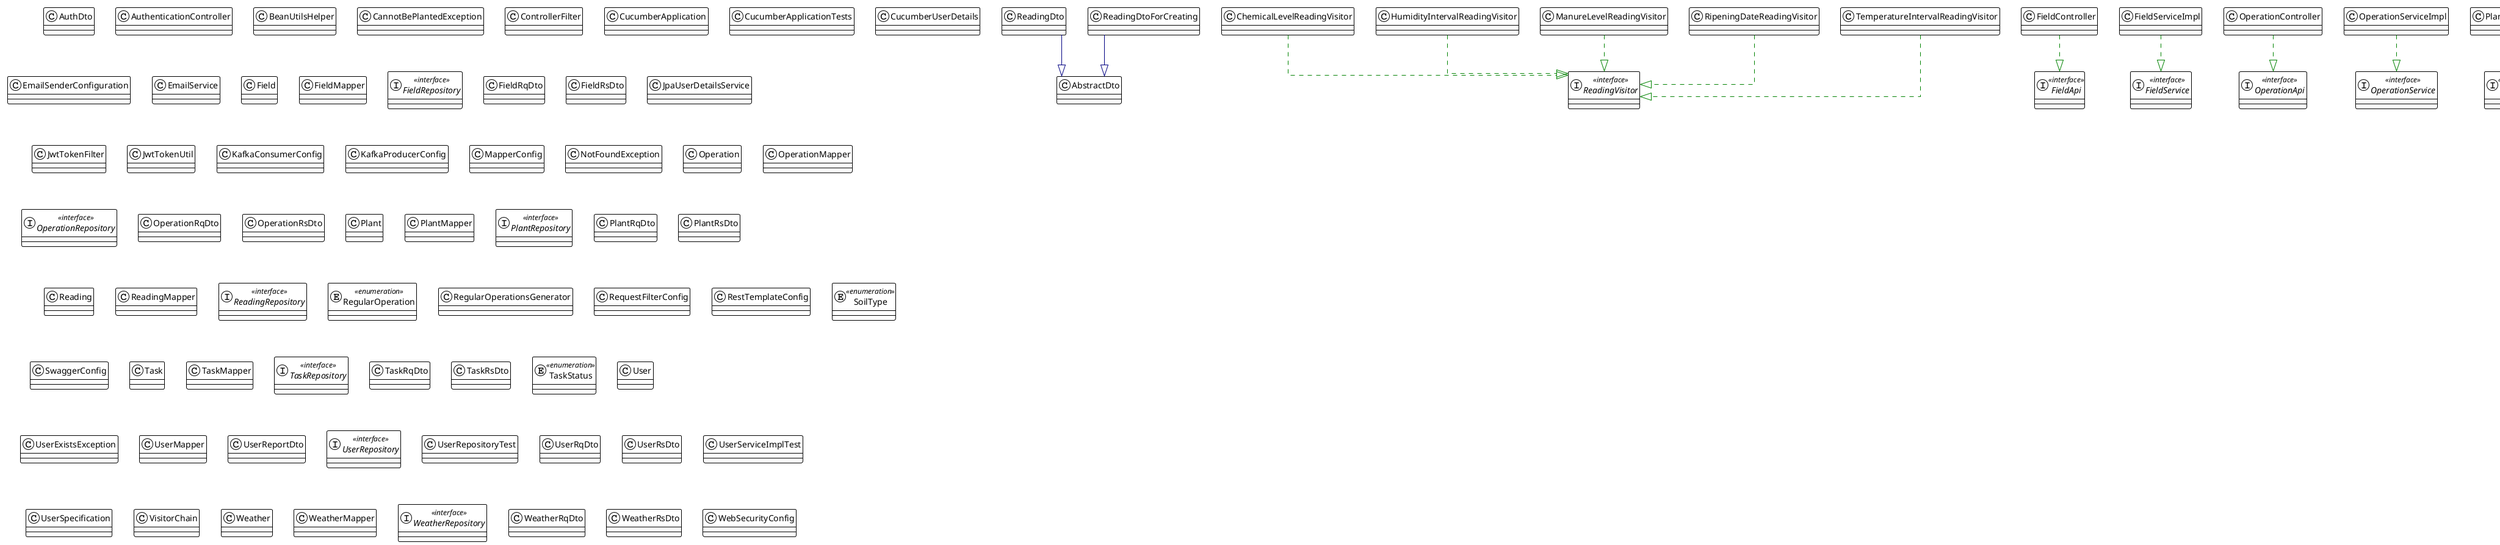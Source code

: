 @startuml

!theme plain
top to bottom direction
skinparam linetype ortho

class AbstractDto
class AuthDto
class AuthenticationController
class BeanUtilsHelper
class CannotBePlantedException
class ChemicalLevelReadingVisitor
class ControllerFilter
class CucumberApplication
class CucumberApplicationTests
class CucumberUserDetails
class EmailSenderConfiguration
class EmailService
class Field
interface FieldApi << interface >>
class FieldController
class FieldMapper
interface FieldRepository << interface >>
class FieldRqDto
class FieldRsDto
interface FieldService << interface >>
class FieldServiceImpl
class HumidityIntervalReadingVisitor
class JpaUserDetailsService
class JwtTokenFilter
class JwtTokenUtil
class KafkaConsumerConfig
class KafkaProducerConfig
class ManureLevelReadingVisitor
class MapperConfig
class NotFoundException
class Operation
interface OperationApi << interface >>
class OperationController
class OperationMapper
interface OperationRepository << interface >>
class OperationRqDto
class OperationRsDto
interface OperationService << interface >>
class OperationServiceImpl
class Plant
interface PlantApi << interface >>
class PlantController
class PlantMapper
interface PlantRepository << interface >>
class PlantRqDto
class PlantRsDto
interface PlantService << interface >>
class PlantServiceImpl
class Reading
class ReadingDto
class ReadingDtoForCreating
class ReadingMapper
interface ReadingRepository << interface >>
interface ReadingVisitor << interface >>
interface ReadingsService << interface >>
class ReadingsServiceImpl
enum RegularOperation << enumeration >>
class RegularOperationsGenerator
interface ReportAPI << interface >>
class ReportController
interface ReportService << interface >>
class ReportServiceImpl
class RequestFilterConfig
class RestTemplateConfig
class RipeningDateReadingVisitor
enum SoilType << enumeration >>
class SwaggerConfig
class Task
interface TaskApi << interface >>
class TaskController
class TaskMapper
interface TaskRepository << interface >>
class TaskRqDto
class TaskRsDto
interface TaskService << interface >>
class TaskServiceImpl
enum TaskStatus << enumeration >>
class TemperatureIntervalReadingVisitor
class User
interface UserApi << interface >>
class UserController
class UserExistsException
class UserMapper
class UserReportDto
interface UserRepository << interface >>
class UserRepositoryTest
class UserRqDto
class UserRsDto
interface UserService << interface >>
class UserServiceImpl
class UserServiceImplTest
class UserSpecification
class VisitorChain
class Weather
interface WeatherApi << interface >>
class WeatherController
class WeatherMapper
interface WeatherRepository << interface >>
class WeatherRqDto
class WeatherRsDto
interface WeatherService << interface >>
class WeatherServiceImpl
class WebSecurityConfig

ChemicalLevelReadingVisitor        -[#008200,dashed]-^  ReadingVisitor                    
FieldController                    -[#008200,dashed]-^  FieldApi                          
FieldServiceImpl                   -[#008200,dashed]-^  FieldService                      
HumidityIntervalReadingVisitor     -[#008200,dashed]-^  ReadingVisitor                    
ManureLevelReadingVisitor          -[#008200,dashed]-^  ReadingVisitor                    
OperationController                -[#008200,dashed]-^  OperationApi                      
OperationServiceImpl               -[#008200,dashed]-^  OperationService                  
PlantController                    -[#008200,dashed]-^  PlantApi                          
PlantServiceImpl                   -[#008200,dashed]-^  PlantService                      
ReadingDto                         -[#000082,plain]-^  AbstractDto                       
ReadingDtoForCreating              -[#000082,plain]-^  AbstractDto                       
ReadingsServiceImpl                -[#008200,dashed]-^  ReadingsService                   
ReportController                   -[#008200,dashed]-^  ReportAPI                         
ReportServiceImpl                  -[#008200,dashed]-^  ReportService                     
RipeningDateReadingVisitor         -[#008200,dashed]-^  ReadingVisitor                    
TaskController                     -[#008200,dashed]-^  TaskApi                           
TaskServiceImpl                    -[#008200,dashed]-^  TaskService                       
TemperatureIntervalReadingVisitor  -[#008200,dashed]-^  ReadingVisitor                    
UserController                     -[#008200,dashed]-^  UserApi                           
UserServiceImpl                    -[#008200,dashed]-^  UserService                       
WeatherController                  -[#008200,dashed]-^  WeatherApi                        
WeatherServiceImpl                 -[#008200,dashed]-^  WeatherService                    
@enduml
